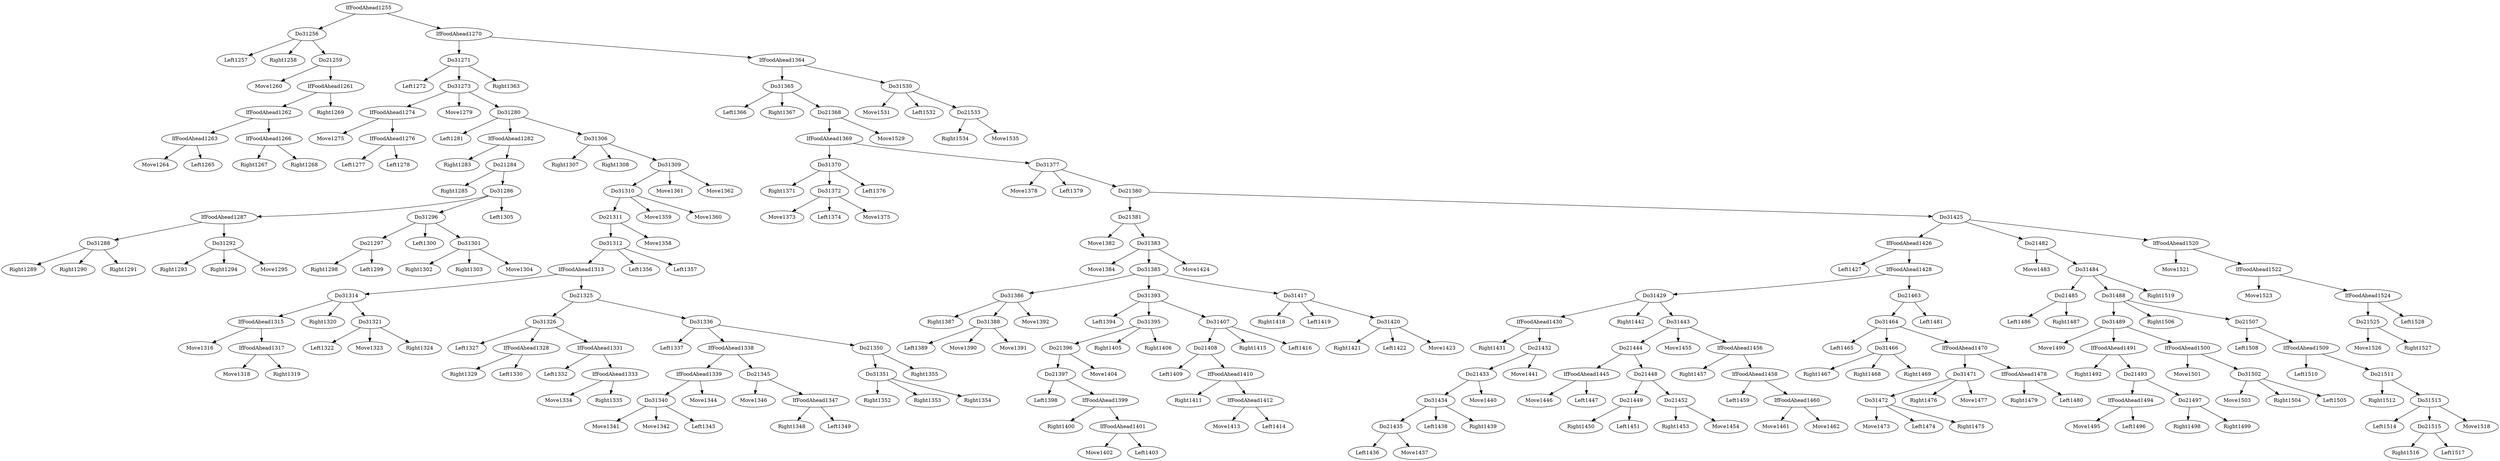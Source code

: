 digraph T {
	Do31256 -> Left1257
	Do31256 -> Right1258
	Do21259 -> Move1260
	IfFoodAhead1263 -> Move1264
	IfFoodAhead1263 -> Left1265
	IfFoodAhead1262 -> IfFoodAhead1263
	IfFoodAhead1266 -> Right1267
	IfFoodAhead1266 -> Right1268
	IfFoodAhead1262 -> IfFoodAhead1266
	IfFoodAhead1261 -> IfFoodAhead1262
	IfFoodAhead1261 -> Right1269
	Do21259 -> IfFoodAhead1261
	Do31256 -> Do21259
	IfFoodAhead1255 -> Do31256
	Do31271 -> Left1272
	IfFoodAhead1274 -> Move1275
	IfFoodAhead1276 -> Left1277
	IfFoodAhead1276 -> Left1278
	IfFoodAhead1274 -> IfFoodAhead1276
	Do31273 -> IfFoodAhead1274
	Do31273 -> Move1279
	Do31280 -> Left1281
	IfFoodAhead1282 -> Right1283
	Do21284 -> Right1285
	Do31288 -> Right1289
	Do31288 -> Right1290
	Do31288 -> Right1291
	IfFoodAhead1287 -> Do31288
	Do31292 -> Right1293
	Do31292 -> Right1294
	Do31292 -> Move1295
	IfFoodAhead1287 -> Do31292
	Do31286 -> IfFoodAhead1287
	Do21297 -> Right1298
	Do21297 -> Left1299
	Do31296 -> Do21297
	Do31296 -> Left1300
	Do31301 -> Right1302
	Do31301 -> Right1303
	Do31301 -> Move1304
	Do31296 -> Do31301
	Do31286 -> Do31296
	Do31286 -> Left1305
	Do21284 -> Do31286
	IfFoodAhead1282 -> Do21284
	Do31280 -> IfFoodAhead1282
	Do31306 -> Right1307
	Do31306 -> Right1308
	IfFoodAhead1315 -> Move1316
	IfFoodAhead1317 -> Move1318
	IfFoodAhead1317 -> Right1319
	IfFoodAhead1315 -> IfFoodAhead1317
	Do31314 -> IfFoodAhead1315
	Do31314 -> Right1320
	Do31321 -> Left1322
	Do31321 -> Move1323
	Do31321 -> Right1324
	Do31314 -> Do31321
	IfFoodAhead1313 -> Do31314
	Do31326 -> Left1327
	IfFoodAhead1328 -> Right1329
	IfFoodAhead1328 -> Left1330
	Do31326 -> IfFoodAhead1328
	IfFoodAhead1331 -> Left1332
	IfFoodAhead1333 -> Move1334
	IfFoodAhead1333 -> Right1335
	IfFoodAhead1331 -> IfFoodAhead1333
	Do31326 -> IfFoodAhead1331
	Do21325 -> Do31326
	Do31336 -> Left1337
	Do31340 -> Move1341
	Do31340 -> Move1342
	Do31340 -> Left1343
	IfFoodAhead1339 -> Do31340
	IfFoodAhead1339 -> Move1344
	IfFoodAhead1338 -> IfFoodAhead1339
	Do21345 -> Move1346
	IfFoodAhead1347 -> Right1348
	IfFoodAhead1347 -> Left1349
	Do21345 -> IfFoodAhead1347
	IfFoodAhead1338 -> Do21345
	Do31336 -> IfFoodAhead1338
	Do31351 -> Right1352
	Do31351 -> Right1353
	Do31351 -> Right1354
	Do21350 -> Do31351
	Do21350 -> Right1355
	Do31336 -> Do21350
	Do21325 -> Do31336
	IfFoodAhead1313 -> Do21325
	Do31312 -> IfFoodAhead1313
	Do31312 -> Left1356
	Do31312 -> Left1357
	Do21311 -> Do31312
	Do21311 -> Move1358
	Do31310 -> Do21311
	Do31310 -> Move1359
	Do31310 -> Move1360
	Do31309 -> Do31310
	Do31309 -> Move1361
	Do31309 -> Move1362
	Do31306 -> Do31309
	Do31280 -> Do31306
	Do31273 -> Do31280
	Do31271 -> Do31273
	Do31271 -> Right1363
	IfFoodAhead1270 -> Do31271
	Do31365 -> Left1366
	Do31365 -> Right1367
	Do31370 -> Right1371
	Do31372 -> Move1373
	Do31372 -> Left1374
	Do31372 -> Move1375
	Do31370 -> Do31372
	Do31370 -> Left1376
	IfFoodAhead1369 -> Do31370
	Do31377 -> Move1378
	Do31377 -> Left1379
	Do21381 -> Move1382
	Do31383 -> Move1384
	Do31386 -> Right1387
	Do31388 -> Left1389
	Do31388 -> Move1390
	Do31388 -> Move1391
	Do31386 -> Do31388
	Do31386 -> Move1392
	Do31385 -> Do31386
	Do31393 -> Left1394
	Do21397 -> Left1398
	IfFoodAhead1399 -> Right1400
	IfFoodAhead1401 -> Move1402
	IfFoodAhead1401 -> Left1403
	IfFoodAhead1399 -> IfFoodAhead1401
	Do21397 -> IfFoodAhead1399
	Do21396 -> Do21397
	Do21396 -> Move1404
	Do31395 -> Do21396
	Do31395 -> Right1405
	Do31395 -> Right1406
	Do31393 -> Do31395
	Do21408 -> Left1409
	IfFoodAhead1410 -> Right1411
	IfFoodAhead1412 -> Move1413
	IfFoodAhead1412 -> Left1414
	IfFoodAhead1410 -> IfFoodAhead1412
	Do21408 -> IfFoodAhead1410
	Do31407 -> Do21408
	Do31407 -> Right1415
	Do31407 -> Left1416
	Do31393 -> Do31407
	Do31385 -> Do31393
	Do31417 -> Right1418
	Do31417 -> Left1419
	Do31420 -> Right1421
	Do31420 -> Left1422
	Do31420 -> Move1423
	Do31417 -> Do31420
	Do31385 -> Do31417
	Do31383 -> Do31385
	Do31383 -> Move1424
	Do21381 -> Do31383
	Do21380 -> Do21381
	IfFoodAhead1426 -> Left1427
	IfFoodAhead1430 -> Right1431
	Do21435 -> Left1436
	Do21435 -> Move1437
	Do31434 -> Do21435
	Do31434 -> Left1438
	Do31434 -> Right1439
	Do21433 -> Do31434
	Do21433 -> Move1440
	Do21432 -> Do21433
	Do21432 -> Move1441
	IfFoodAhead1430 -> Do21432
	Do31429 -> IfFoodAhead1430
	Do31429 -> Right1442
	IfFoodAhead1445 -> Move1446
	IfFoodAhead1445 -> Left1447
	Do21444 -> IfFoodAhead1445
	Do21449 -> Right1450
	Do21449 -> Left1451
	Do21448 -> Do21449
	Do21452 -> Right1453
	Do21452 -> Move1454
	Do21448 -> Do21452
	Do21444 -> Do21448
	Do31443 -> Do21444
	Do31443 -> Move1455
	IfFoodAhead1456 -> Right1457
	IfFoodAhead1458 -> Left1459
	IfFoodAhead1460 -> Move1461
	IfFoodAhead1460 -> Move1462
	IfFoodAhead1458 -> IfFoodAhead1460
	IfFoodAhead1456 -> IfFoodAhead1458
	Do31443 -> IfFoodAhead1456
	Do31429 -> Do31443
	IfFoodAhead1428 -> Do31429
	Do31464 -> Left1465
	Do31466 -> Right1467
	Do31466 -> Right1468
	Do31466 -> Right1469
	Do31464 -> Do31466
	Do31472 -> Move1473
	Do31472 -> Left1474
	Do31472 -> Right1475
	Do31471 -> Do31472
	Do31471 -> Right1476
	Do31471 -> Move1477
	IfFoodAhead1470 -> Do31471
	IfFoodAhead1478 -> Right1479
	IfFoodAhead1478 -> Left1480
	IfFoodAhead1470 -> IfFoodAhead1478
	Do31464 -> IfFoodAhead1470
	Do21463 -> Do31464
	Do21463 -> Left1481
	IfFoodAhead1428 -> Do21463
	IfFoodAhead1426 -> IfFoodAhead1428
	Do31425 -> IfFoodAhead1426
	Do21482 -> Move1483
	Do21485 -> Left1486
	Do21485 -> Right1487
	Do31484 -> Do21485
	Do31489 -> Move1490
	IfFoodAhead1491 -> Right1492
	IfFoodAhead1494 -> Move1495
	IfFoodAhead1494 -> Left1496
	Do21493 -> IfFoodAhead1494
	Do21497 -> Right1498
	Do21497 -> Right1499
	Do21493 -> Do21497
	IfFoodAhead1491 -> Do21493
	Do31489 -> IfFoodAhead1491
	IfFoodAhead1500 -> Move1501
	Do31502 -> Move1503
	Do31502 -> Right1504
	Do31502 -> Left1505
	IfFoodAhead1500 -> Do31502
	Do31489 -> IfFoodAhead1500
	Do31488 -> Do31489
	Do31488 -> Right1506
	Do21507 -> Left1508
	IfFoodAhead1509 -> Left1510
	Do21511 -> Right1512
	Do31513 -> Left1514
	Do21515 -> Right1516
	Do21515 -> Left1517
	Do31513 -> Do21515
	Do31513 -> Move1518
	Do21511 -> Do31513
	IfFoodAhead1509 -> Do21511
	Do21507 -> IfFoodAhead1509
	Do31488 -> Do21507
	Do31484 -> Do31488
	Do31484 -> Right1519
	Do21482 -> Do31484
	Do31425 -> Do21482
	IfFoodAhead1520 -> Move1521
	IfFoodAhead1522 -> Move1523
	Do21525 -> Move1526
	Do21525 -> Right1527
	IfFoodAhead1524 -> Do21525
	IfFoodAhead1524 -> Left1528
	IfFoodAhead1522 -> IfFoodAhead1524
	IfFoodAhead1520 -> IfFoodAhead1522
	Do31425 -> IfFoodAhead1520
	Do21380 -> Do31425
	Do31377 -> Do21380
	IfFoodAhead1369 -> Do31377
	Do21368 -> IfFoodAhead1369
	Do21368 -> Move1529
	Do31365 -> Do21368
	IfFoodAhead1364 -> Do31365
	Do31530 -> Move1531
	Do31530 -> Left1532
	Do21533 -> Right1534
	Do21533 -> Move1535
	Do31530 -> Do21533
	IfFoodAhead1364 -> Do31530
	IfFoodAhead1270 -> IfFoodAhead1364
	IfFoodAhead1255 -> IfFoodAhead1270
}
